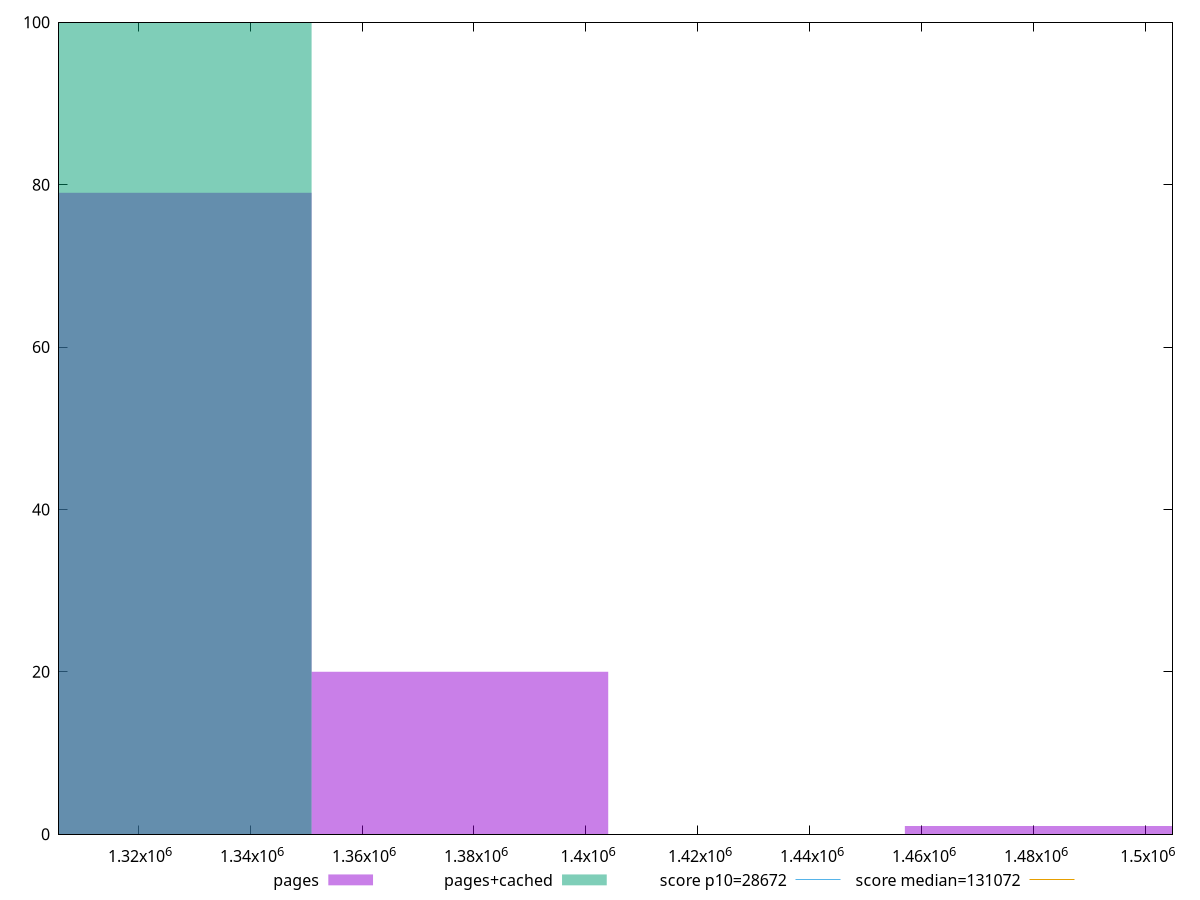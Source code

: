 reset

$pages <<EOF
1324504.3180343446 79
1377484.4907557184 20
1483444.836198466 1
EOF

$pagesCached <<EOF
1324504.3180343446 100
EOF

set key outside below
set boxwidth 52980.17272137378
set xrange [1305881.5209796007:1504757.1763964305]
set yrange [0:100]
set trange [0:100]
set style fill transparent solid 0.5 noborder

set parametric
set terminal svg size 640, 500 enhanced background rgb 'white'
set output "report_00018_2021-02-10T15-25-16.877Z/uses-long-cache-ttl/comparison/histogram/0_vs_1.svg"

plot $pages title "pages" with boxes, \
     $pagesCached title "pages+cached" with boxes, \
     28672,t title "score p10=28672", \
     131072,t title "score median=131072"

reset
